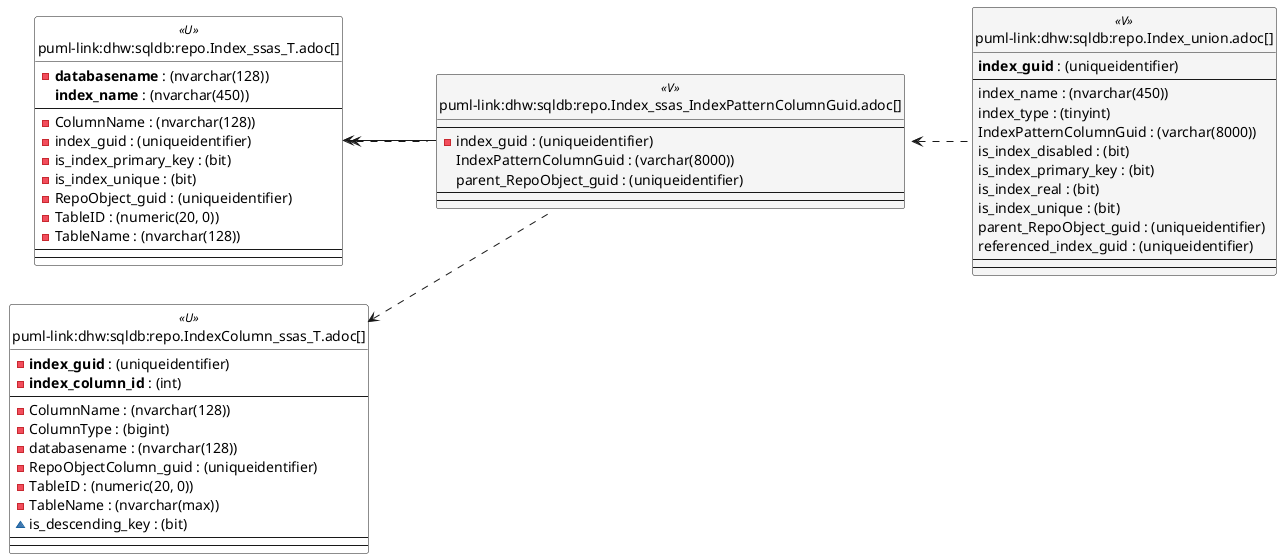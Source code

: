 @startuml
left to right direction
'top to bottom direction
hide circle
'avoide "." issues:
set namespaceSeparator none


skinparam class {
  BackgroundColor White
  BackgroundColor<<FN>> Yellow
  BackgroundColor<<FS>> Yellow
  BackgroundColor<<FT>> LightGray
  BackgroundColor<<IF>> Yellow
  BackgroundColor<<IS>> Yellow
  BackgroundColor<<P>> Aqua
  BackgroundColor<<PC>> Aqua
  BackgroundColor<<SN>> Yellow
  BackgroundColor<<SO>> SlateBlue
  BackgroundColor<<TF>> LightGray
  BackgroundColor<<TR>> Tomato
  BackgroundColor<<U>> White
  BackgroundColor<<V>> WhiteSmoke
  BackgroundColor<<X>> Aqua
  BackgroundColor<<external>> AliceBlue
}


entity "puml-link:dhw:sqldb:repo.Index_ssas_IndexPatternColumnGuid.adoc[]" as repo.Index_ssas_IndexPatternColumnGuid << V >> {
  --
  - index_guid : (uniqueidentifier)
  IndexPatternColumnGuid : (varchar(8000))
  parent_RepoObject_guid : (uniqueidentifier)
  --
  --
}

entity "puml-link:dhw:sqldb:repo.Index_ssas_T.adoc[]" as repo.Index_ssas_T << U >> {
  - **databasename** : (nvarchar(128))
  **index_name** : (nvarchar(450))
  --
  - ColumnName : (nvarchar(128))
  - index_guid : (uniqueidentifier)
  - is_index_primary_key : (bit)
  - is_index_unique : (bit)
  - RepoObject_guid : (uniqueidentifier)
  - TableID : (numeric(20, 0))
  - TableName : (nvarchar(128))
  --
  --
}

entity "puml-link:dhw:sqldb:repo.Index_union.adoc[]" as repo.Index_union << V >> {
  **index_guid** : (uniqueidentifier)
  --
  index_name : (nvarchar(450))
  index_type : (tinyint)
  IndexPatternColumnGuid : (varchar(8000))
  is_index_disabled : (bit)
  is_index_primary_key : (bit)
  is_index_real : (bit)
  is_index_unique : (bit)
  parent_RepoObject_guid : (uniqueidentifier)
  referenced_index_guid : (uniqueidentifier)
  --
  --
}

entity "puml-link:dhw:sqldb:repo.IndexColumn_ssas_T.adoc[]" as repo.IndexColumn_ssas_T << U >> {
  - **index_guid** : (uniqueidentifier)
  - **index_column_id** : (int)
  --
  - ColumnName : (nvarchar(128))
  - ColumnType : (bigint)
  - databasename : (nvarchar(128))
  - RepoObjectColumn_guid : (uniqueidentifier)
  - TableID : (numeric(20, 0))
  - TableName : (nvarchar(max))
  ~ is_descending_key : (bit)
  --
  --
}

repo.Index_ssas_IndexPatternColumnGuid <.. repo.Index_union
repo.Index_ssas_T <.. repo.Index_ssas_IndexPatternColumnGuid
repo.IndexColumn_ssas_T <.. repo.Index_ssas_IndexPatternColumnGuid
"repo.Index_ssas_T::index_guid" <-- "repo.Index_ssas_IndexPatternColumnGuid::index_guid"
@enduml


